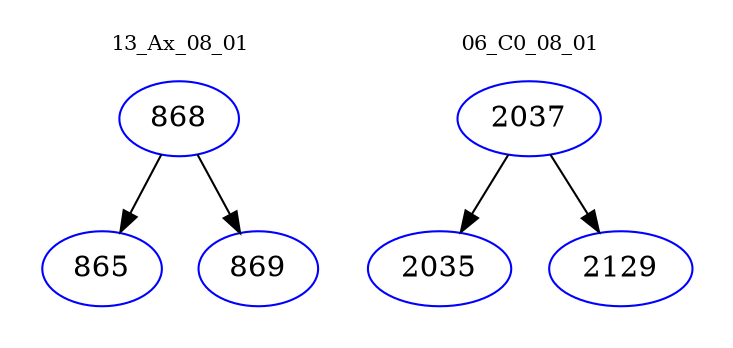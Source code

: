 digraph{
subgraph cluster_0 {
color = white
label = "13_Ax_08_01";
fontsize=10;
T0_868 [label="868", color="blue"]
T0_868 -> T0_865 [color="black"]
T0_865 [label="865", color="blue"]
T0_868 -> T0_869 [color="black"]
T0_869 [label="869", color="blue"]
}
subgraph cluster_1 {
color = white
label = "06_C0_08_01";
fontsize=10;
T1_2037 [label="2037", color="blue"]
T1_2037 -> T1_2035 [color="black"]
T1_2035 [label="2035", color="blue"]
T1_2037 -> T1_2129 [color="black"]
T1_2129 [label="2129", color="blue"]
}
}
